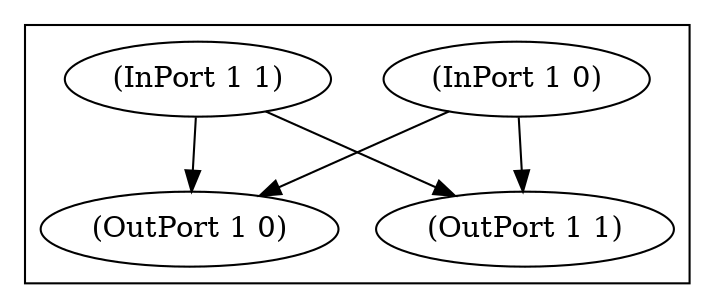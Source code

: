 digraph G {
  "(InPort 1 0)";
  "(InPort 1 1)";
  "(OutPort 1 0)";
  "(OutPort 1 1)";
  
  subgraph cluster_1 { "(OutPort 1 1)";"(OutPort 1 0)";"(InPort 1 1)";"(InPort 1 0)";
     };
  
  "(InPort 1 0)" -> "(OutPort 1 0)";
  "(InPort 1 0)" -> "(OutPort 1 1)";
  "(InPort 1 1)" -> "(OutPort 1 0)";
  "(InPort 1 1)" -> "(OutPort 1 1)";
  
  }